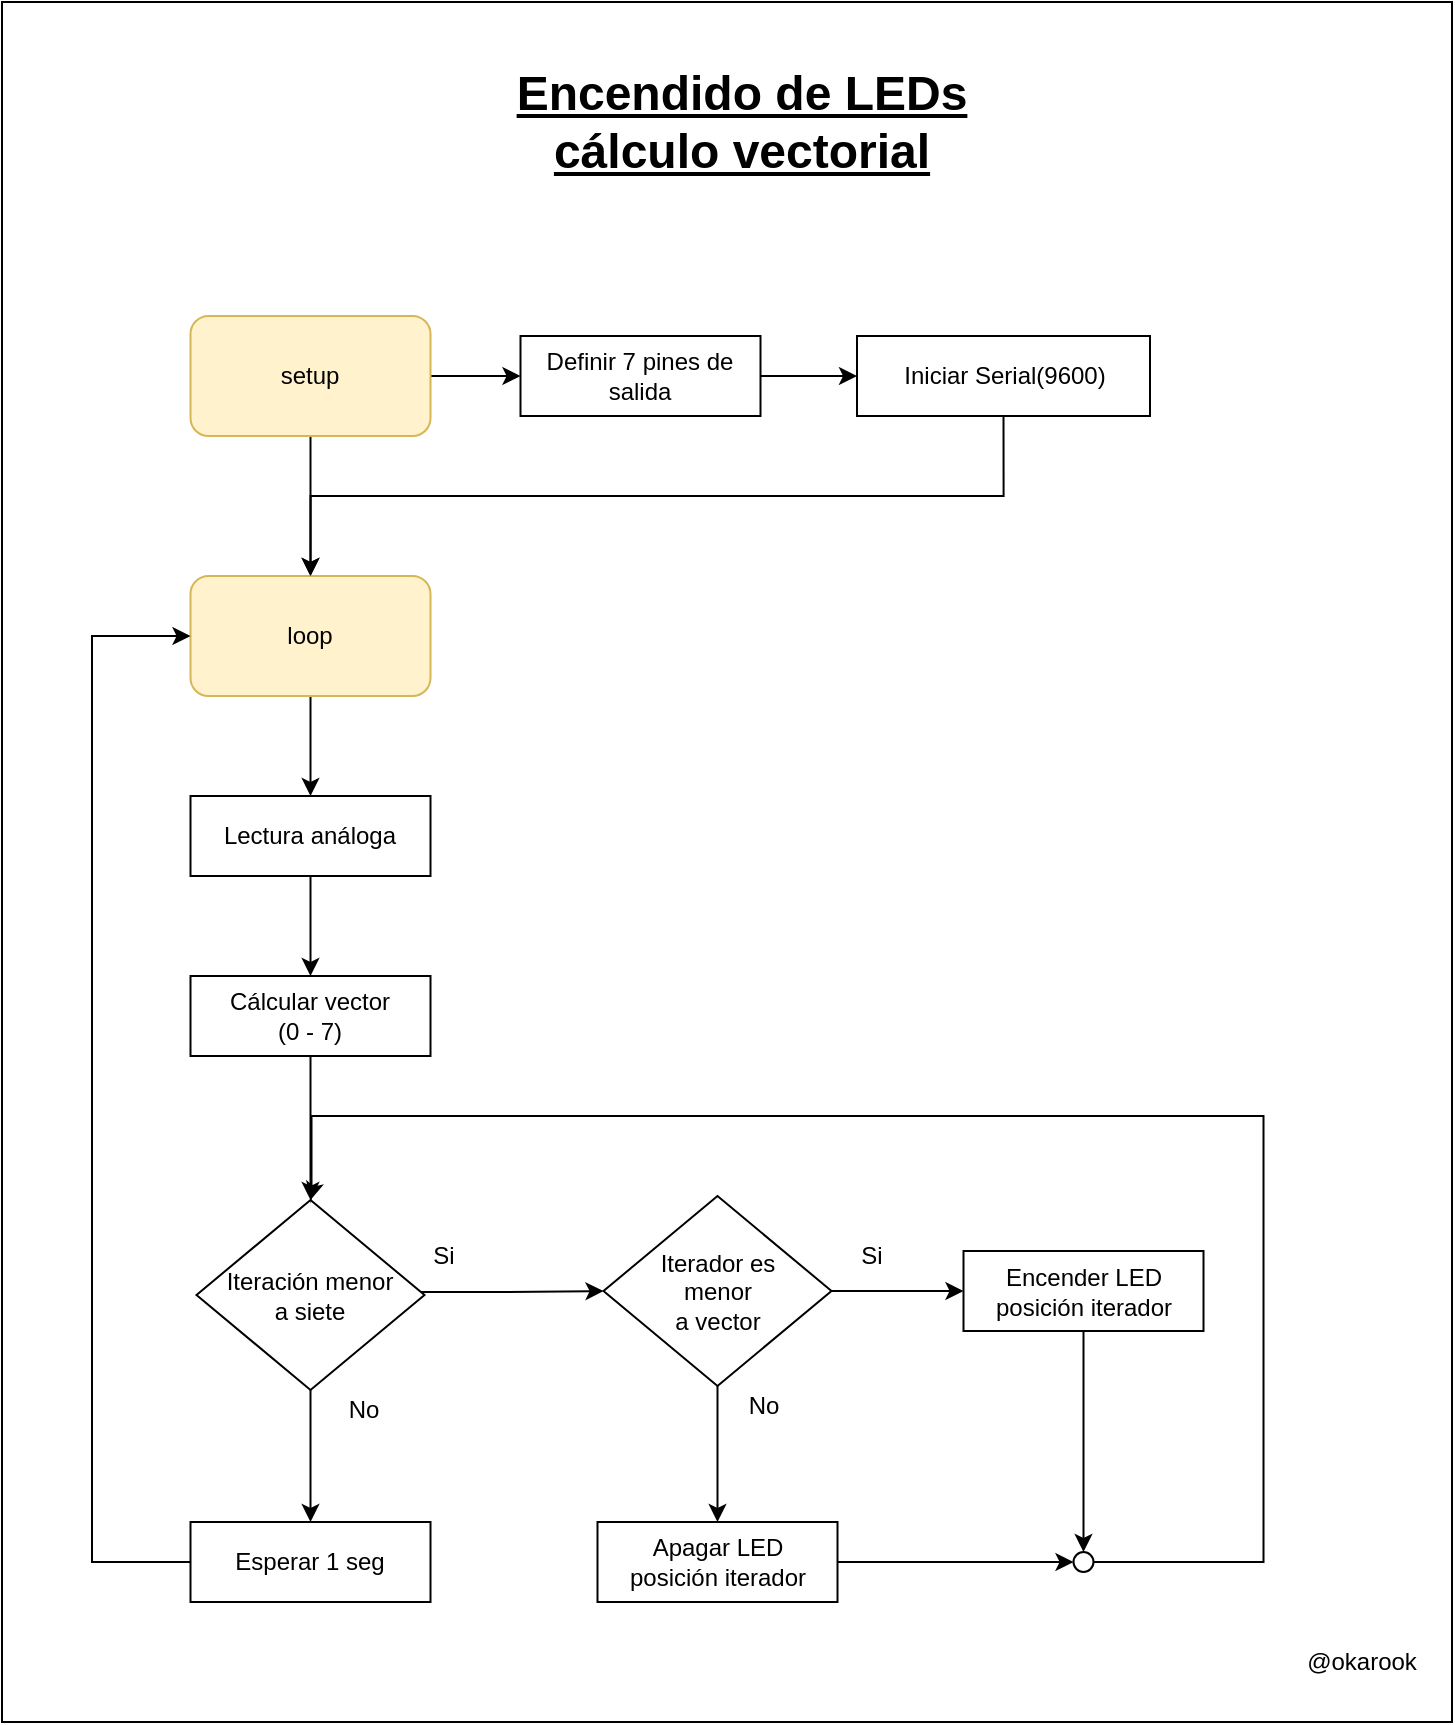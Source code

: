 <mxfile version="13.6.5">
    <diagram id="Qwb1rF_dMpi1wpGuuUVu" name="diagram">
        <mxGraphModel dx="1071" dy="771" grid="1" gridSize="10" guides="1" tooltips="1" connect="1" arrows="1" fold="1" page="1" pageScale="1" pageWidth="850" pageHeight="1100" math="0" shadow="0">
            <root>
                <mxCell id="0"/>
                <mxCell id="1" parent="0"/>
                <mxCell id="3" value="" style="rounded=0;whiteSpace=wrap;html=1;" parent="1" vertex="1">
                    <mxGeometry x="55" y="40" width="725" height="860" as="geometry"/>
                </mxCell>
                <mxCell id="G4ZIIX9ekKNboTHv59yJ-3" style="edgeStyle=orthogonalEdgeStyle;rounded=0;orthogonalLoop=1;jettySize=auto;html=1;" parent="1" source="G4ZIIX9ekKNboTHv59yJ-1" target="G4ZIIX9ekKNboTHv59yJ-4" edge="1">
                    <mxGeometry relative="1" as="geometry">
                        <mxPoint x="209.25" y="297" as="targetPoint"/>
                    </mxGeometry>
                </mxCell>
                <mxCell id="G4ZIIX9ekKNboTHv59yJ-8" style="edgeStyle=orthogonalEdgeStyle;rounded=0;orthogonalLoop=1;jettySize=auto;html=1;entryX=0.5;entryY=0;entryDx=0;entryDy=0;" parent="1" source="G4ZIIX9ekKNboTHv59yJ-1" target="G4ZIIX9ekKNboTHv59yJ-2" edge="1">
                    <mxGeometry relative="1" as="geometry"/>
                </mxCell>
                <mxCell id="G4ZIIX9ekKNboTHv59yJ-1" value="&lt;font color=&quot;#030303&quot;&gt;setup&lt;/font&gt;" style="rounded=1;whiteSpace=wrap;html=1;fillColor=#fff2cc;strokeColor=#d6b656;" parent="1" vertex="1">
                    <mxGeometry x="149.25" y="197" width="120" height="60" as="geometry"/>
                </mxCell>
                <mxCell id="313" style="edgeStyle=orthogonalEdgeStyle;rounded=0;orthogonalLoop=1;jettySize=auto;html=1;entryX=0.5;entryY=0;entryDx=0;entryDy=0;" edge="1" parent="1" source="G4ZIIX9ekKNboTHv59yJ-2" target="305">
                    <mxGeometry relative="1" as="geometry"/>
                </mxCell>
                <mxCell id="G4ZIIX9ekKNboTHv59yJ-2" value="&lt;span style=&quot;background-color: rgb(255 , 242 , 204)&quot;&gt;&lt;font color=&quot;#030303&quot;&gt;loop&lt;/font&gt;&lt;/span&gt;" style="rounded=1;whiteSpace=wrap;html=1;fillColor=#fff2cc;strokeColor=#d6b656;" parent="1" vertex="1">
                    <mxGeometry x="149.25" y="327" width="120" height="60" as="geometry"/>
                </mxCell>
                <mxCell id="G4ZIIX9ekKNboTHv59yJ-5" style="edgeStyle=orthogonalEdgeStyle;rounded=0;orthogonalLoop=1;jettySize=auto;html=1;entryX=0.5;entryY=0;entryDx=0;entryDy=0;exitX=0.5;exitY=1;exitDx=0;exitDy=0;" parent="1" source="7" target="G4ZIIX9ekKNboTHv59yJ-2" edge="1">
                    <mxGeometry relative="1" as="geometry">
                        <mxPoint x="720.75" y="247" as="sourcePoint"/>
                        <Array as="points">
                            <mxPoint x="555.75" y="287"/>
                            <mxPoint x="209.75" y="287"/>
                        </Array>
                    </mxGeometry>
                </mxCell>
                <mxCell id="8" value="" style="edgeStyle=orthogonalEdgeStyle;rounded=0;orthogonalLoop=1;jettySize=auto;html=1;" parent="1" source="G4ZIIX9ekKNboTHv59yJ-4" target="7" edge="1">
                    <mxGeometry relative="1" as="geometry"/>
                </mxCell>
                <mxCell id="G4ZIIX9ekKNboTHv59yJ-4" value="Definir 7 pines de salida" style="rounded=0;whiteSpace=wrap;html=1;" parent="1" vertex="1">
                    <mxGeometry x="314.25" y="207" width="120" height="40" as="geometry"/>
                </mxCell>
                <mxCell id="7" value="Iniciar Serial(9600)" style="rounded=0;whiteSpace=wrap;html=1;" parent="1" vertex="1">
                    <mxGeometry x="482.5" y="207" width="146.5" height="40" as="geometry"/>
                </mxCell>
                <mxCell id="G4ZIIX9ekKNboTHv59yJ-12" value="" style="edgeStyle=orthogonalEdgeStyle;rounded=0;orthogonalLoop=1;jettySize=auto;html=1;" parent="1" edge="1">
                    <mxGeometry relative="1" as="geometry">
                        <mxPoint x="298.5" y="440" as="sourcePoint"/>
                    </mxGeometry>
                </mxCell>
                <mxCell id="2" value="&lt;span style=&quot;font-size: 24px&quot;&gt;&lt;b&gt;&lt;u&gt;Encendido de LEDs cálculo vectorial&lt;/u&gt;&lt;/b&gt;&lt;/span&gt;" style="text;html=1;strokeColor=none;fillColor=none;align=center;verticalAlign=middle;whiteSpace=wrap;rounded=0;" parent="1" vertex="1">
                    <mxGeometry x="271" y="70" width="307.5" height="60" as="geometry"/>
                </mxCell>
                <mxCell id="6" value="@okarook" style="text;html=1;strokeColor=none;fillColor=none;align=center;verticalAlign=middle;whiteSpace=wrap;rounded=0;" parent="1" vertex="1">
                    <mxGeometry x="710" y="860" width="50" height="20" as="geometry"/>
                </mxCell>
                <mxCell id="97" style="edgeStyle=orthogonalEdgeStyle;rounded=0;orthogonalLoop=1;jettySize=auto;html=1;entryX=0;entryY=0.5;entryDx=0;entryDy=0;" parent="1" edge="1">
                    <mxGeometry relative="1" as="geometry">
                        <mxPoint x="554" y="797.5" as="sourcePoint"/>
                    </mxGeometry>
                </mxCell>
                <mxCell id="103" style="edgeStyle=orthogonalEdgeStyle;rounded=0;orthogonalLoop=1;jettySize=auto;html=1;entryX=0;entryY=0.5;entryDx=0;entryDy=0;" parent="1" edge="1">
                    <mxGeometry relative="1" as="geometry">
                        <mxPoint x="390" y="797.5" as="sourcePoint"/>
                    </mxGeometry>
                </mxCell>
                <mxCell id="315" style="edgeStyle=orthogonalEdgeStyle;rounded=0;orthogonalLoop=1;jettySize=auto;html=1;entryX=0.5;entryY=0;entryDx=0;entryDy=0;" edge="1" parent="1" source="154" target="156">
                    <mxGeometry relative="1" as="geometry"/>
                </mxCell>
                <mxCell id="154" value="Cálcular vector&lt;br&gt;(0 - 7)" style="whiteSpace=wrap;html=1;rounded=0;" parent="1" vertex="1">
                    <mxGeometry x="149.25" y="527" width="120" height="40" as="geometry"/>
                </mxCell>
                <mxCell id="171" style="edgeStyle=orthogonalEdgeStyle;rounded=0;orthogonalLoop=1;jettySize=auto;html=1;entryX=0;entryY=0.5;entryDx=0;entryDy=0;" parent="1" source="156" target="306" edge="1">
                    <mxGeometry relative="1" as="geometry">
                        <mxPoint x="535.75" y="835" as="targetPoint"/>
                        <Array as="points">
                            <mxPoint x="305.75" y="685"/>
                            <mxPoint x="355.75" y="685"/>
                        </Array>
                    </mxGeometry>
                </mxCell>
                <mxCell id="321" style="edgeStyle=orthogonalEdgeStyle;rounded=0;orthogonalLoop=1;jettySize=auto;html=1;entryX=0.5;entryY=0;entryDx=0;entryDy=0;" edge="1" parent="1" source="156" target="300">
                    <mxGeometry relative="1" as="geometry"/>
                </mxCell>
                <mxCell id="156" value="Iteración menor &lt;br&gt;a siete" style="rhombus;whiteSpace=wrap;html=1;" parent="1" vertex="1">
                    <mxGeometry x="152.25" y="639" width="114" height="95" as="geometry"/>
                </mxCell>
                <mxCell id="157" value="No" style="text;html=1;strokeColor=none;fillColor=none;align=center;verticalAlign=middle;whiteSpace=wrap;rounded=0;" parent="1" vertex="1">
                    <mxGeometry x="216.25" y="734" width="40" height="20" as="geometry"/>
                </mxCell>
                <mxCell id="158" value="Si" style="text;html=1;strokeColor=none;fillColor=none;align=center;verticalAlign=middle;whiteSpace=wrap;rounded=0;" parent="1" vertex="1">
                    <mxGeometry x="256.25" y="657" width="40" height="20" as="geometry"/>
                </mxCell>
                <mxCell id="262" style="edgeStyle=orthogonalEdgeStyle;rounded=0;orthogonalLoop=1;jettySize=auto;html=1;" parent="1" edge="1">
                    <mxGeometry relative="1" as="geometry">
                        <mxPoint x="231" y="869.5" as="sourcePoint"/>
                    </mxGeometry>
                </mxCell>
                <mxCell id="268" style="edgeStyle=orthogonalEdgeStyle;rounded=0;orthogonalLoop=1;jettySize=auto;html=1;entryX=0;entryY=0.5;entryDx=0;entryDy=0;" parent="1" edge="1">
                    <mxGeometry relative="1" as="geometry">
                        <mxPoint x="580" y="869.5" as="sourcePoint"/>
                    </mxGeometry>
                </mxCell>
                <mxCell id="275" style="edgeStyle=orthogonalEdgeStyle;rounded=0;orthogonalLoop=1;jettySize=auto;html=1;entryX=0;entryY=0.5;entryDx=0;entryDy=0;" parent="1" edge="1">
                    <mxGeometry relative="1" as="geometry">
                        <mxPoint x="289.5" y="1029.5" as="targetPoint"/>
                    </mxGeometry>
                </mxCell>
                <mxCell id="282" style="edgeStyle=orthogonalEdgeStyle;rounded=0;orthogonalLoop=1;jettySize=auto;html=1;entryX=0;entryY=0.5;entryDx=0;entryDy=0;" parent="1" edge="1">
                    <mxGeometry relative="1" as="geometry">
                        <mxPoint x="460" y="1029.5" as="targetPoint"/>
                    </mxGeometry>
                </mxCell>
                <mxCell id="322" style="edgeStyle=orthogonalEdgeStyle;rounded=0;orthogonalLoop=1;jettySize=auto;html=1;entryX=0;entryY=0.5;entryDx=0;entryDy=0;" edge="1" parent="1" source="300" target="G4ZIIX9ekKNboTHv59yJ-2">
                    <mxGeometry relative="1" as="geometry">
                        <Array as="points">
                            <mxPoint x="100" y="820"/>
                            <mxPoint x="100" y="357"/>
                        </Array>
                    </mxGeometry>
                </mxCell>
                <mxCell id="300" value="Esperar 1 seg" style="whiteSpace=wrap;html=1;rounded=0;" parent="1" vertex="1">
                    <mxGeometry x="149.25" y="800" width="120" height="40" as="geometry"/>
                </mxCell>
                <mxCell id="314" style="edgeStyle=orthogonalEdgeStyle;rounded=0;orthogonalLoop=1;jettySize=auto;html=1;entryX=0.5;entryY=0;entryDx=0;entryDy=0;" edge="1" parent="1" source="305" target="154">
                    <mxGeometry relative="1" as="geometry"/>
                </mxCell>
                <mxCell id="305" value="Lectura análoga" style="whiteSpace=wrap;html=1;rounded=0;" vertex="1" parent="1">
                    <mxGeometry x="149.25" y="437" width="120" height="40" as="geometry"/>
                </mxCell>
                <mxCell id="309" style="edgeStyle=orthogonalEdgeStyle;rounded=0;orthogonalLoop=1;jettySize=auto;html=1;entryX=0;entryY=0.5;entryDx=0;entryDy=0;" edge="1" parent="1" source="306" target="307">
                    <mxGeometry relative="1" as="geometry"/>
                </mxCell>
                <mxCell id="312" style="edgeStyle=orthogonalEdgeStyle;rounded=0;orthogonalLoop=1;jettySize=auto;html=1;entryX=0.5;entryY=0;entryDx=0;entryDy=0;" edge="1" parent="1" source="306" target="308">
                    <mxGeometry relative="1" as="geometry"/>
                </mxCell>
                <mxCell id="306" value="Iterador es &lt;br&gt;menor &lt;br&gt;a vector" style="rhombus;whiteSpace=wrap;html=1;" vertex="1" parent="1">
                    <mxGeometry x="355.75" y="637" width="114" height="95" as="geometry"/>
                </mxCell>
                <mxCell id="317" style="edgeStyle=orthogonalEdgeStyle;rounded=0;orthogonalLoop=1;jettySize=auto;html=1;entryX=0.5;entryY=0;entryDx=0;entryDy=0;" edge="1" parent="1" source="307" target="316">
                    <mxGeometry relative="1" as="geometry"/>
                </mxCell>
                <mxCell id="307" value="Encender LED posición iterador" style="whiteSpace=wrap;html=1;rounded=0;" vertex="1" parent="1">
                    <mxGeometry x="535.75" y="664.5" width="120" height="40" as="geometry"/>
                </mxCell>
                <mxCell id="318" style="edgeStyle=orthogonalEdgeStyle;rounded=0;orthogonalLoop=1;jettySize=auto;html=1;entryX=0;entryY=0.5;entryDx=0;entryDy=0;" edge="1" parent="1" source="308" target="316">
                    <mxGeometry relative="1" as="geometry"/>
                </mxCell>
                <mxCell id="308" value="Apagar LED &lt;br&gt;posición iterador" style="whiteSpace=wrap;html=1;rounded=0;" vertex="1" parent="1">
                    <mxGeometry x="352.75" y="800" width="120" height="40" as="geometry"/>
                </mxCell>
                <mxCell id="310" value="Si" style="text;html=1;strokeColor=none;fillColor=none;align=center;verticalAlign=middle;whiteSpace=wrap;rounded=0;" vertex="1" parent="1">
                    <mxGeometry x="469.75" y="657" width="40" height="20" as="geometry"/>
                </mxCell>
                <mxCell id="311" value="No" style="text;html=1;strokeColor=none;fillColor=none;align=center;verticalAlign=middle;whiteSpace=wrap;rounded=0;" vertex="1" parent="1">
                    <mxGeometry x="415.75" y="732" width="40" height="20" as="geometry"/>
                </mxCell>
                <mxCell id="320" style="edgeStyle=orthogonalEdgeStyle;rounded=0;orthogonalLoop=1;jettySize=auto;html=1;entryX=0.5;entryY=0;entryDx=0;entryDy=0;" edge="1" parent="1" source="316" target="156">
                    <mxGeometry relative="1" as="geometry">
                        <mxPoint x="205.75" y="637" as="targetPoint"/>
                        <Array as="points">
                            <mxPoint x="685.75" y="820"/>
                            <mxPoint x="685.75" y="597"/>
                            <mxPoint x="209.75" y="597"/>
                            <mxPoint x="209.75" y="637"/>
                            <mxPoint x="209.75" y="637"/>
                        </Array>
                    </mxGeometry>
                </mxCell>
                <mxCell id="316" value="" style="ellipse;whiteSpace=wrap;html=1;aspect=fixed;" vertex="1" parent="1">
                    <mxGeometry x="590.75" y="815" width="10" height="10" as="geometry"/>
                </mxCell>
            </root>
        </mxGraphModel>
    </diagram>
</mxfile>

